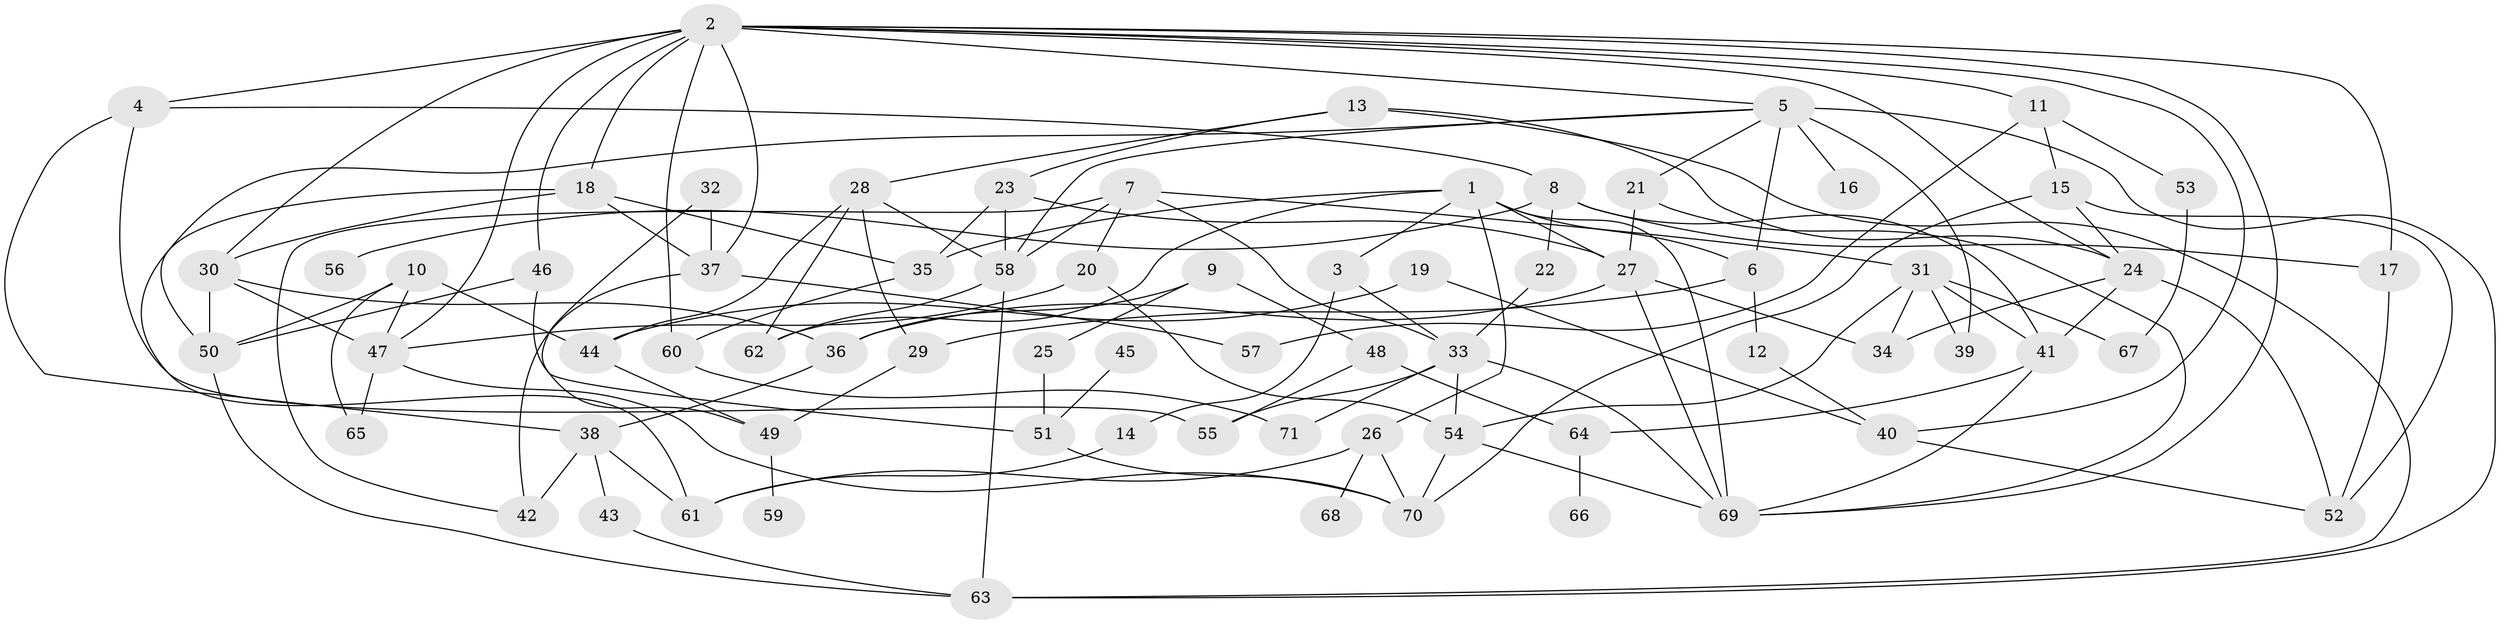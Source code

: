 // original degree distribution, {6: 0.03546099290780142, 8: 0.0070921985815602835, 7: 0.014184397163120567, 4: 0.2127659574468085, 5: 0.06382978723404255, 3: 0.2127659574468085, 10: 0.0070921985815602835, 1: 0.16312056737588654, 2: 0.28368794326241137}
// Generated by graph-tools (version 1.1) at 2025/01/03/09/25 03:01:09]
// undirected, 71 vertices, 135 edges
graph export_dot {
graph [start="1"]
  node [color=gray90,style=filled];
  1;
  2;
  3;
  4;
  5;
  6;
  7;
  8;
  9;
  10;
  11;
  12;
  13;
  14;
  15;
  16;
  17;
  18;
  19;
  20;
  21;
  22;
  23;
  24;
  25;
  26;
  27;
  28;
  29;
  30;
  31;
  32;
  33;
  34;
  35;
  36;
  37;
  38;
  39;
  40;
  41;
  42;
  43;
  44;
  45;
  46;
  47;
  48;
  49;
  50;
  51;
  52;
  53;
  54;
  55;
  56;
  57;
  58;
  59;
  60;
  61;
  62;
  63;
  64;
  65;
  66;
  67;
  68;
  69;
  70;
  71;
  1 -- 3 [weight=1.0];
  1 -- 6 [weight=1.0];
  1 -- 26 [weight=1.0];
  1 -- 27 [weight=2.0];
  1 -- 35 [weight=1.0];
  1 -- 62 [weight=1.0];
  1 -- 69 [weight=1.0];
  2 -- 4 [weight=1.0];
  2 -- 5 [weight=1.0];
  2 -- 11 [weight=1.0];
  2 -- 17 [weight=1.0];
  2 -- 18 [weight=1.0];
  2 -- 24 [weight=1.0];
  2 -- 30 [weight=2.0];
  2 -- 37 [weight=1.0];
  2 -- 40 [weight=1.0];
  2 -- 46 [weight=1.0];
  2 -- 47 [weight=1.0];
  2 -- 60 [weight=1.0];
  2 -- 69 [weight=1.0];
  3 -- 14 [weight=1.0];
  3 -- 33 [weight=1.0];
  4 -- 8 [weight=1.0];
  4 -- 38 [weight=1.0];
  4 -- 55 [weight=1.0];
  5 -- 6 [weight=1.0];
  5 -- 16 [weight=1.0];
  5 -- 21 [weight=1.0];
  5 -- 39 [weight=1.0];
  5 -- 50 [weight=1.0];
  5 -- 58 [weight=1.0];
  5 -- 63 [weight=1.0];
  6 -- 12 [weight=1.0];
  6 -- 29 [weight=1.0];
  7 -- 20 [weight=1.0];
  7 -- 31 [weight=1.0];
  7 -- 33 [weight=1.0];
  7 -- 42 [weight=1.0];
  7 -- 58 [weight=1.0];
  8 -- 17 [weight=1.0];
  8 -- 22 [weight=1.0];
  8 -- 41 [weight=1.0];
  8 -- 56 [weight=1.0];
  9 -- 25 [weight=1.0];
  9 -- 36 [weight=1.0];
  9 -- 48 [weight=1.0];
  10 -- 44 [weight=1.0];
  10 -- 47 [weight=1.0];
  10 -- 50 [weight=1.0];
  10 -- 65 [weight=1.0];
  11 -- 15 [weight=1.0];
  11 -- 53 [weight=1.0];
  11 -- 57 [weight=1.0];
  12 -- 40 [weight=1.0];
  13 -- 23 [weight=1.0];
  13 -- 24 [weight=1.0];
  13 -- 28 [weight=1.0];
  13 -- 63 [weight=1.0];
  14 -- 61 [weight=1.0];
  15 -- 24 [weight=1.0];
  15 -- 52 [weight=1.0];
  15 -- 70 [weight=1.0];
  17 -- 52 [weight=1.0];
  18 -- 30 [weight=1.0];
  18 -- 35 [weight=1.0];
  18 -- 37 [weight=1.0];
  18 -- 61 [weight=1.0];
  19 -- 40 [weight=1.0];
  19 -- 44 [weight=1.0];
  20 -- 47 [weight=1.0];
  20 -- 54 [weight=1.0];
  21 -- 27 [weight=1.0];
  21 -- 69 [weight=1.0];
  22 -- 33 [weight=1.0];
  23 -- 27 [weight=1.0];
  23 -- 35 [weight=1.0];
  23 -- 58 [weight=1.0];
  24 -- 34 [weight=1.0];
  24 -- 41 [weight=1.0];
  24 -- 52 [weight=1.0];
  25 -- 51 [weight=1.0];
  26 -- 61 [weight=1.0];
  26 -- 68 [weight=1.0];
  26 -- 70 [weight=1.0];
  27 -- 34 [weight=1.0];
  27 -- 36 [weight=1.0];
  27 -- 69 [weight=1.0];
  28 -- 29 [weight=1.0];
  28 -- 44 [weight=1.0];
  28 -- 58 [weight=1.0];
  28 -- 62 [weight=1.0];
  29 -- 49 [weight=1.0];
  30 -- 36 [weight=1.0];
  30 -- 47 [weight=1.0];
  30 -- 50 [weight=1.0];
  31 -- 34 [weight=2.0];
  31 -- 39 [weight=1.0];
  31 -- 41 [weight=1.0];
  31 -- 54 [weight=1.0];
  31 -- 67 [weight=1.0];
  32 -- 37 [weight=1.0];
  32 -- 49 [weight=1.0];
  33 -- 54 [weight=1.0];
  33 -- 55 [weight=1.0];
  33 -- 69 [weight=1.0];
  33 -- 71 [weight=1.0];
  35 -- 60 [weight=1.0];
  36 -- 38 [weight=1.0];
  37 -- 42 [weight=1.0];
  37 -- 57 [weight=1.0];
  38 -- 42 [weight=2.0];
  38 -- 43 [weight=1.0];
  38 -- 61 [weight=1.0];
  40 -- 52 [weight=1.0];
  41 -- 64 [weight=1.0];
  41 -- 69 [weight=1.0];
  43 -- 63 [weight=1.0];
  44 -- 49 [weight=1.0];
  45 -- 51 [weight=1.0];
  46 -- 50 [weight=1.0];
  46 -- 51 [weight=1.0];
  47 -- 65 [weight=1.0];
  47 -- 70 [weight=1.0];
  48 -- 55 [weight=1.0];
  48 -- 64 [weight=1.0];
  49 -- 59 [weight=1.0];
  50 -- 63 [weight=1.0];
  51 -- 70 [weight=1.0];
  53 -- 67 [weight=1.0];
  54 -- 69 [weight=1.0];
  54 -- 70 [weight=1.0];
  58 -- 62 [weight=1.0];
  58 -- 63 [weight=1.0];
  60 -- 71 [weight=1.0];
  64 -- 66 [weight=1.0];
}
